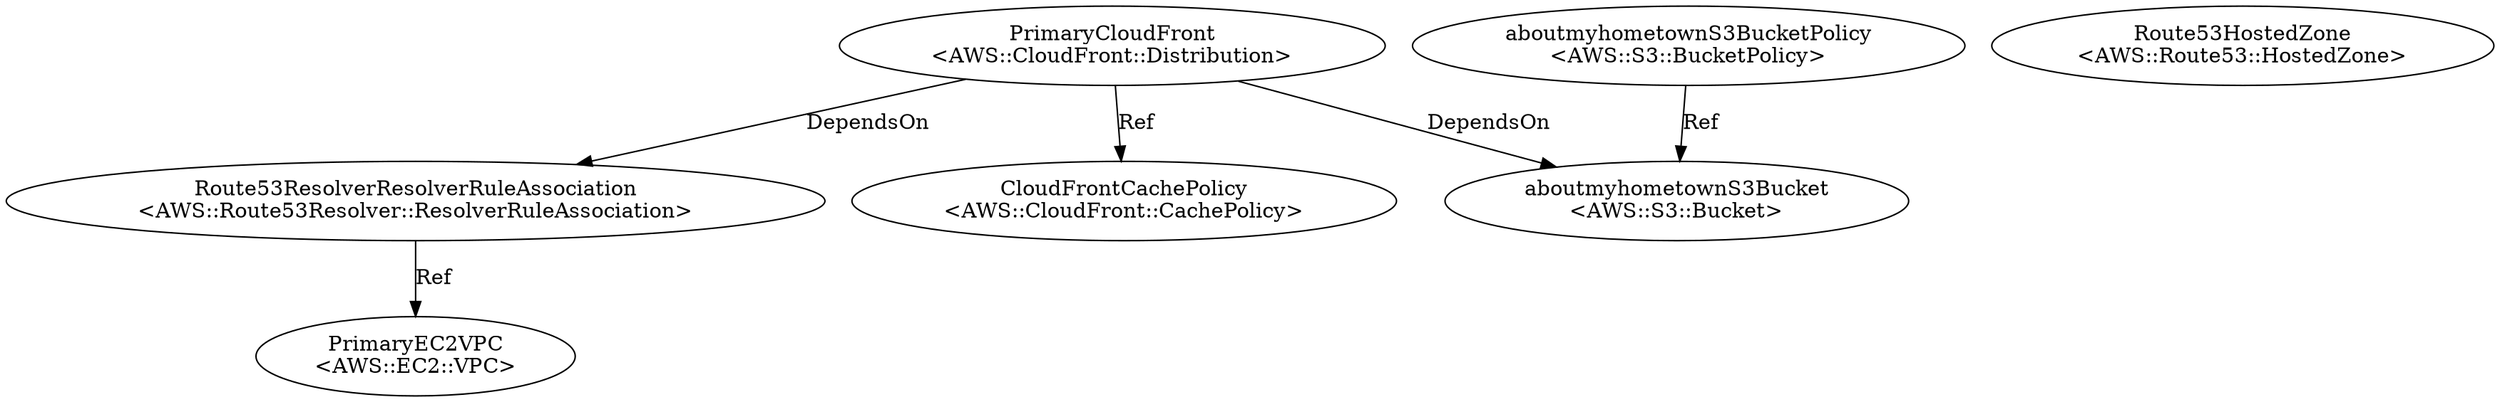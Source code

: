 digraph "template" {
PrimaryCloudFront [color=black, label="PrimaryCloudFront\n<AWS::CloudFront::Distribution>", shape=ellipse, type=Resource];
aboutmyhometownS3Bucket [color=black, label="aboutmyhometownS3Bucket\n<AWS::S3::Bucket>", shape=ellipse, type=Resource];
Route53ResolverResolverRuleAssociation [color=black, label="Route53ResolverResolverRuleAssociation\n<AWS::Route53Resolver::ResolverRuleAssociation>", shape=ellipse, type=Resource];
CloudFrontCachePolicy [color=black, label="CloudFrontCachePolicy\n<AWS::CloudFront::CachePolicy>", shape=ellipse, type=Resource];
PrimaryEC2VPC [color=black, label="PrimaryEC2VPC\n<AWS::EC2::VPC>", shape=ellipse, type=Resource];
aboutmyhometownS3BucketPolicy [color=black, label="aboutmyhometownS3BucketPolicy\n<AWS::S3::BucketPolicy>", shape=ellipse, type=Resource];
Route53HostedZone [color=black, label="Route53HostedZone\n<AWS::Route53::HostedZone>", shape=ellipse, type=Resource];
PrimaryCloudFront -> aboutmyhometownS3Bucket  [color=black, key=0, label=DependsOn, source_paths="['DependsOn']"];
PrimaryCloudFront -> Route53ResolverResolverRuleAssociation  [color=black, key=0, label=DependsOn, source_paths="['DependsOn']"];
PrimaryCloudFront -> CloudFrontCachePolicy  [color=black, key=0, label=Ref, source_paths="['Properties', 'DistributionConfig', 'DefaultCacheBehavior', 'CachePolicyId']"];
Route53ResolverResolverRuleAssociation -> PrimaryEC2VPC  [color=black, key=0, label=Ref, source_paths="['Properties', 'VPCId']"];
aboutmyhometownS3BucketPolicy -> aboutmyhometownS3Bucket  [color=black, key=0, label=Ref, source_paths="['Properties', 'Bucket']"];
}
